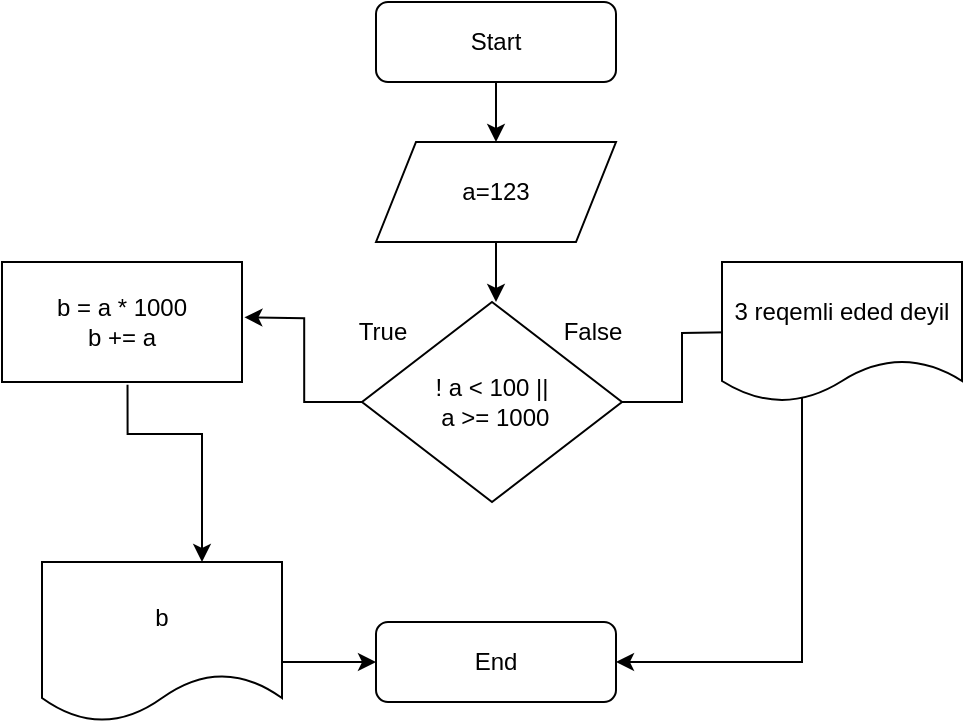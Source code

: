 <mxfile version="16.5.1" type="device"><diagram id="vwgzbV6f9qIAYS0D97HC" name="Page-1"><mxGraphModel dx="1278" dy="649" grid="1" gridSize="10" guides="1" tooltips="1" connect="1" arrows="1" fold="1" page="1" pageScale="1" pageWidth="850" pageHeight="1100" math="0" shadow="0"><root><mxCell id="0"/><mxCell id="1" parent="0"/><mxCell id="ppOvj2_jY-yKDa5ZknTW-2" value="End" style="rounded=1;whiteSpace=wrap;html=1;" parent="1" vertex="1"><mxGeometry x="387" y="350" width="120" height="40" as="geometry"/></mxCell><mxCell id="p09BLcKj-EsGFWfXhzJq-1" style="edgeStyle=orthogonalEdgeStyle;rounded=0;orthogonalLoop=1;jettySize=auto;html=1;" parent="1" source="ppOvj2_jY-yKDa5ZknTW-3" edge="1"><mxGeometry relative="1" as="geometry"><mxPoint x="447" y="110" as="targetPoint"/></mxGeometry></mxCell><mxCell id="ppOvj2_jY-yKDa5ZknTW-3" value="Start" style="rounded=1;whiteSpace=wrap;html=1;" parent="1" vertex="1"><mxGeometry x="387" y="40" width="120" height="40" as="geometry"/></mxCell><mxCell id="p09BLcKj-EsGFWfXhzJq-3" style="edgeStyle=orthogonalEdgeStyle;rounded=0;orthogonalLoop=1;jettySize=auto;html=1;" parent="1" source="p09BLcKj-EsGFWfXhzJq-2" edge="1"><mxGeometry relative="1" as="geometry"><mxPoint x="447" y="190" as="targetPoint"/></mxGeometry></mxCell><mxCell id="p09BLcKj-EsGFWfXhzJq-2" value="a=123" style="shape=parallelogram;perimeter=parallelogramPerimeter;whiteSpace=wrap;html=1;fixedSize=1;" parent="1" vertex="1"><mxGeometry x="387" y="110" width="120" height="50" as="geometry"/></mxCell><mxCell id="p09BLcKj-EsGFWfXhzJq-5" style="edgeStyle=orthogonalEdgeStyle;rounded=0;orthogonalLoop=1;jettySize=auto;html=1;entryX=0;entryY=0.5;entryDx=0;entryDy=0;" parent="1" source="p09BLcKj-EsGFWfXhzJq-4" edge="1"><mxGeometry relative="1" as="geometry"><mxPoint x="570" y="205" as="targetPoint"/></mxGeometry></mxCell><mxCell id="p09BLcKj-EsGFWfXhzJq-6" style="edgeStyle=orthogonalEdgeStyle;rounded=0;orthogonalLoop=1;jettySize=auto;html=1;entryX=1.01;entryY=0.408;entryDx=0;entryDy=0;entryPerimeter=0;" parent="1" source="p09BLcKj-EsGFWfXhzJq-4" edge="1"><mxGeometry relative="1" as="geometry"><mxPoint x="321.2" y="197.64" as="targetPoint"/></mxGeometry></mxCell><mxCell id="p09BLcKj-EsGFWfXhzJq-4" value="! a &amp;lt; 100 ||&lt;br&gt;&amp;nbsp;a &amp;gt;= 1000" style="rhombus;whiteSpace=wrap;html=1;" parent="1" vertex="1"><mxGeometry x="380" y="190" width="130" height="100" as="geometry"/></mxCell><mxCell id="p09BLcKj-EsGFWfXhzJq-11" style="edgeStyle=orthogonalEdgeStyle;rounded=0;orthogonalLoop=1;jettySize=auto;html=1;entryX=0.5;entryY=0;entryDx=0;entryDy=0;exitX=0.523;exitY=0.829;exitDx=0;exitDy=0;exitPerimeter=0;" parent="1" edge="1"><mxGeometry relative="1" as="geometry"><mxPoint x="300" y="320" as="targetPoint"/><Array as="points"><mxPoint x="300" y="256"/></Array><mxPoint x="262.76" y="231.32" as="sourcePoint"/></mxGeometry></mxCell><mxCell id="p09BLcKj-EsGFWfXhzJq-12" style="edgeStyle=orthogonalEdgeStyle;rounded=0;orthogonalLoop=1;jettySize=auto;html=1;" parent="1" target="ppOvj2_jY-yKDa5ZknTW-2" edge="1"><mxGeometry relative="1" as="geometry"><mxPoint x="340" y="370" as="sourcePoint"/><Array as="points"><mxPoint x="380" y="370"/><mxPoint x="380" y="370"/></Array></mxGeometry></mxCell><mxCell id="p09BLcKj-EsGFWfXhzJq-10" style="edgeStyle=orthogonalEdgeStyle;rounded=0;orthogonalLoop=1;jettySize=auto;html=1;entryX=1;entryY=0.5;entryDx=0;entryDy=0;" parent="1" target="ppOvj2_jY-yKDa5ZknTW-2" edge="1"><mxGeometry relative="1" as="geometry"><mxPoint x="590" y="480" as="targetPoint"/><Array as="points"><mxPoint x="600" y="370"/></Array><mxPoint x="600" y="235" as="sourcePoint"/></mxGeometry></mxCell><mxCell id="p09BLcKj-EsGFWfXhzJq-14" value="&lt;div&gt;b = a * 1000&lt;/div&gt;&lt;div&gt;b += a&lt;/div&gt;" style="rounded=0;whiteSpace=wrap;html=1;" parent="1" vertex="1"><mxGeometry x="200" y="170" width="120" height="60" as="geometry"/></mxCell><mxCell id="p09BLcKj-EsGFWfXhzJq-15" value="True" style="text;html=1;align=center;verticalAlign=middle;resizable=0;points=[];autosize=1;strokeColor=none;fillColor=none;" parent="1" vertex="1"><mxGeometry x="370" y="195" width="40" height="20" as="geometry"/></mxCell><mxCell id="p09BLcKj-EsGFWfXhzJq-16" value="False" style="text;html=1;align=center;verticalAlign=middle;resizable=0;points=[];autosize=1;strokeColor=none;fillColor=none;" parent="1" vertex="1"><mxGeometry x="470" y="195" width="50" height="20" as="geometry"/></mxCell><mxCell id="ZYF3ozS9COUk5yn1Ox2I-1" value="b" style="shape=document;whiteSpace=wrap;html=1;boundedLbl=1;" parent="1" vertex="1"><mxGeometry x="220" y="320" width="120" height="80" as="geometry"/></mxCell><mxCell id="ZYF3ozS9COUk5yn1Ox2I-2" value="&lt;span&gt;3 reqemli eded deyil&lt;/span&gt;" style="shape=document;whiteSpace=wrap;html=1;boundedLbl=1;" parent="1" vertex="1"><mxGeometry x="560" y="170" width="120" height="70" as="geometry"/></mxCell></root></mxGraphModel></diagram></mxfile>